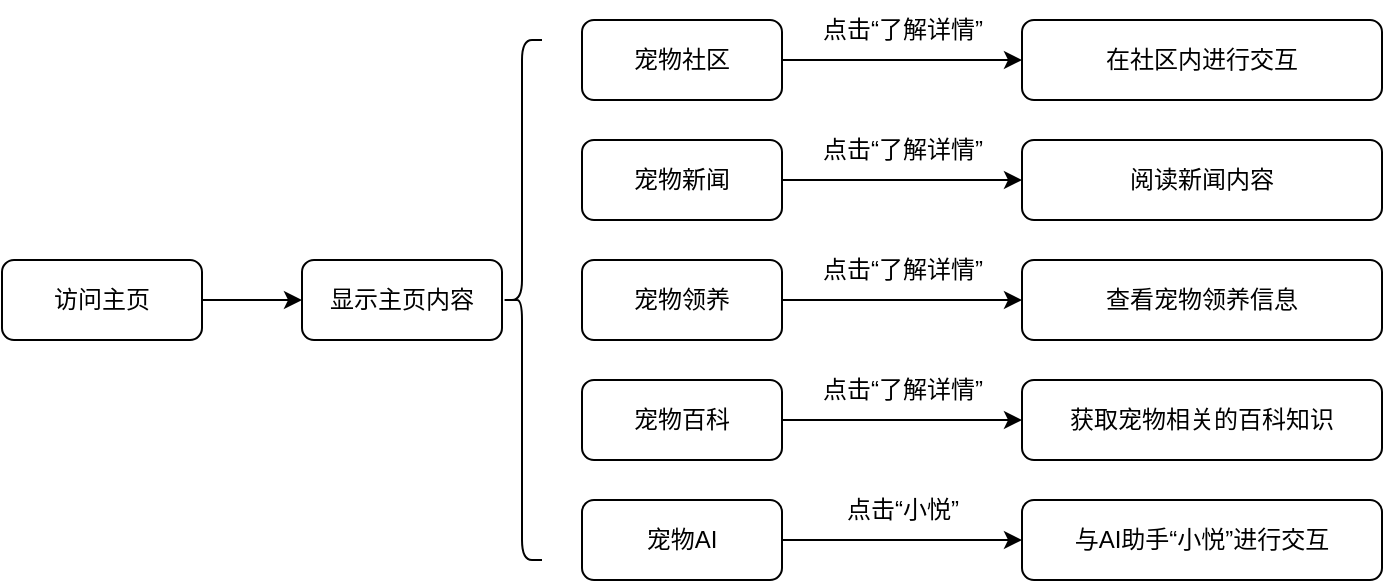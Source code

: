 <mxfile version="24.7.5">
  <diagram id="C5RBs43oDa-KdzZeNtuy" name="Page-1">
    <mxGraphModel dx="1100" dy="809" grid="1" gridSize="10" guides="1" tooltips="1" connect="1" arrows="1" fold="1" page="1" pageScale="1" pageWidth="827" pageHeight="1169" background="none" math="0" shadow="0">
      <root>
        <mxCell id="WIyWlLk6GJQsqaUBKTNV-0" />
        <mxCell id="WIyWlLk6GJQsqaUBKTNV-1" parent="WIyWlLk6GJQsqaUBKTNV-0" />
        <mxCell id="pvCQ-kOqqBF03GFjOytk-4" value="访问主页" style="rounded=1;whiteSpace=wrap;html=1;" vertex="1" parent="WIyWlLk6GJQsqaUBKTNV-1">
          <mxGeometry x="40" y="360" width="100" height="40" as="geometry" />
        </mxCell>
        <mxCell id="pvCQ-kOqqBF03GFjOytk-5" value="显示主页内容" style="rounded=1;whiteSpace=wrap;html=1;" vertex="1" parent="WIyWlLk6GJQsqaUBKTNV-1">
          <mxGeometry x="190" y="360" width="100" height="40" as="geometry" />
        </mxCell>
        <mxCell id="pvCQ-kOqqBF03GFjOytk-6" value="" style="endArrow=classic;html=1;rounded=1;exitX=1;exitY=0.5;exitDx=0;exitDy=0;" edge="1" parent="WIyWlLk6GJQsqaUBKTNV-1" source="pvCQ-kOqqBF03GFjOytk-4">
          <mxGeometry width="50" height="50" relative="1" as="geometry">
            <mxPoint x="430" y="440" as="sourcePoint" />
            <mxPoint x="190" y="380" as="targetPoint" />
          </mxGeometry>
        </mxCell>
        <mxCell id="pvCQ-kOqqBF03GFjOytk-12" value="" style="shape=curlyBracket;whiteSpace=wrap;html=1;rounded=1;labelPosition=left;verticalLabelPosition=middle;align=right;verticalAlign=middle;" vertex="1" parent="WIyWlLk6GJQsqaUBKTNV-1">
          <mxGeometry x="290" y="250" width="20" height="260" as="geometry" />
        </mxCell>
        <mxCell id="pvCQ-kOqqBF03GFjOytk-13" value="宠物社区" style="rounded=1;whiteSpace=wrap;html=1;" vertex="1" parent="WIyWlLk6GJQsqaUBKTNV-1">
          <mxGeometry x="330" y="240" width="100" height="40" as="geometry" />
        </mxCell>
        <mxCell id="pvCQ-kOqqBF03GFjOytk-14" value="宠物新闻" style="rounded=1;whiteSpace=wrap;html=1;" vertex="1" parent="WIyWlLk6GJQsqaUBKTNV-1">
          <mxGeometry x="330" y="300" width="100" height="40" as="geometry" />
        </mxCell>
        <mxCell id="pvCQ-kOqqBF03GFjOytk-15" value="宠物领养" style="rounded=1;whiteSpace=wrap;html=1;" vertex="1" parent="WIyWlLk6GJQsqaUBKTNV-1">
          <mxGeometry x="330" y="360" width="100" height="40" as="geometry" />
        </mxCell>
        <mxCell id="pvCQ-kOqqBF03GFjOytk-16" value="宠物百科" style="rounded=1;whiteSpace=wrap;html=1;" vertex="1" parent="WIyWlLk6GJQsqaUBKTNV-1">
          <mxGeometry x="330" y="420" width="100" height="40" as="geometry" />
        </mxCell>
        <mxCell id="pvCQ-kOqqBF03GFjOytk-17" value="宠物AI" style="rounded=1;whiteSpace=wrap;html=1;" vertex="1" parent="WIyWlLk6GJQsqaUBKTNV-1">
          <mxGeometry x="330" y="480" width="100" height="40" as="geometry" />
        </mxCell>
        <mxCell id="pvCQ-kOqqBF03GFjOytk-19" value="" style="endArrow=classic;html=1;rounded=1;exitX=1;exitY=0.5;exitDx=0;exitDy=0;" edge="1" parent="WIyWlLk6GJQsqaUBKTNV-1" source="pvCQ-kOqqBF03GFjOytk-13">
          <mxGeometry width="50" height="50" relative="1" as="geometry">
            <mxPoint x="430" y="250" as="sourcePoint" />
            <mxPoint x="550" y="260" as="targetPoint" />
          </mxGeometry>
        </mxCell>
        <mxCell id="pvCQ-kOqqBF03GFjOytk-24" value="点击“了解详情”" style="text;html=1;align=center;verticalAlign=middle;resizable=0;points=[];autosize=1;strokeColor=none;fillColor=none;" vertex="1" parent="WIyWlLk6GJQsqaUBKTNV-1">
          <mxGeometry x="440" y="230" width="100" height="30" as="geometry" />
        </mxCell>
        <mxCell id="pvCQ-kOqqBF03GFjOytk-25" value="" style="endArrow=classic;html=1;rounded=1;exitX=1;exitY=0.5;exitDx=0;exitDy=0;" edge="1" parent="WIyWlLk6GJQsqaUBKTNV-1">
          <mxGeometry width="50" height="50" relative="1" as="geometry">
            <mxPoint x="430" y="320" as="sourcePoint" />
            <mxPoint x="550" y="320" as="targetPoint" />
          </mxGeometry>
        </mxCell>
        <mxCell id="pvCQ-kOqqBF03GFjOytk-26" value="点击“了解详情”" style="text;html=1;align=center;verticalAlign=middle;resizable=0;points=[];autosize=1;strokeColor=none;fillColor=none;" vertex="1" parent="WIyWlLk6GJQsqaUBKTNV-1">
          <mxGeometry x="440" y="290" width="100" height="30" as="geometry" />
        </mxCell>
        <mxCell id="pvCQ-kOqqBF03GFjOytk-27" value="" style="endArrow=classic;html=1;rounded=1;exitX=1;exitY=0.5;exitDx=0;exitDy=0;" edge="1" parent="WIyWlLk6GJQsqaUBKTNV-1">
          <mxGeometry width="50" height="50" relative="1" as="geometry">
            <mxPoint x="430" y="380" as="sourcePoint" />
            <mxPoint x="550" y="380" as="targetPoint" />
          </mxGeometry>
        </mxCell>
        <mxCell id="pvCQ-kOqqBF03GFjOytk-28" value="点击“了解详情”" style="text;html=1;align=center;verticalAlign=middle;resizable=0;points=[];autosize=1;strokeColor=none;fillColor=none;" vertex="1" parent="WIyWlLk6GJQsqaUBKTNV-1">
          <mxGeometry x="440" y="350" width="100" height="30" as="geometry" />
        </mxCell>
        <mxCell id="pvCQ-kOqqBF03GFjOytk-29" value="" style="endArrow=classic;html=1;rounded=1;exitX=1;exitY=0.5;exitDx=0;exitDy=0;" edge="1" parent="WIyWlLk6GJQsqaUBKTNV-1">
          <mxGeometry width="50" height="50" relative="1" as="geometry">
            <mxPoint x="430" y="440" as="sourcePoint" />
            <mxPoint x="550" y="440" as="targetPoint" />
          </mxGeometry>
        </mxCell>
        <mxCell id="pvCQ-kOqqBF03GFjOytk-30" value="点击“了解详情”" style="text;html=1;align=center;verticalAlign=middle;resizable=0;points=[];autosize=1;strokeColor=none;fillColor=none;" vertex="1" parent="WIyWlLk6GJQsqaUBKTNV-1">
          <mxGeometry x="440" y="410" width="100" height="30" as="geometry" />
        </mxCell>
        <mxCell id="pvCQ-kOqqBF03GFjOytk-31" value="" style="endArrow=classic;html=1;rounded=1;exitX=1;exitY=0.5;exitDx=0;exitDy=0;" edge="1" parent="WIyWlLk6GJQsqaUBKTNV-1">
          <mxGeometry width="50" height="50" relative="1" as="geometry">
            <mxPoint x="430" y="500" as="sourcePoint" />
            <mxPoint x="550" y="500" as="targetPoint" />
          </mxGeometry>
        </mxCell>
        <mxCell id="pvCQ-kOqqBF03GFjOytk-32" value="点击“小悦”" style="text;html=1;align=center;verticalAlign=middle;resizable=0;points=[];autosize=1;strokeColor=none;fillColor=none;" vertex="1" parent="WIyWlLk6GJQsqaUBKTNV-1">
          <mxGeometry x="450" y="470" width="80" height="30" as="geometry" />
        </mxCell>
        <mxCell id="pvCQ-kOqqBF03GFjOytk-33" value="在社区内进行交互" style="rounded=1;whiteSpace=wrap;html=1;" vertex="1" parent="WIyWlLk6GJQsqaUBKTNV-1">
          <mxGeometry x="550" y="240" width="180" height="40" as="geometry" />
        </mxCell>
        <mxCell id="pvCQ-kOqqBF03GFjOytk-34" value="阅读新闻内容" style="rounded=1;whiteSpace=wrap;html=1;" vertex="1" parent="WIyWlLk6GJQsqaUBKTNV-1">
          <mxGeometry x="550" y="300" width="180" height="40" as="geometry" />
        </mxCell>
        <mxCell id="pvCQ-kOqqBF03GFjOytk-35" value="查看宠物领养信息" style="rounded=1;whiteSpace=wrap;html=1;" vertex="1" parent="WIyWlLk6GJQsqaUBKTNV-1">
          <mxGeometry x="550" y="360" width="180" height="40" as="geometry" />
        </mxCell>
        <mxCell id="pvCQ-kOqqBF03GFjOytk-36" value="获取宠物相关的百科知识" style="rounded=1;whiteSpace=wrap;html=1;" vertex="1" parent="WIyWlLk6GJQsqaUBKTNV-1">
          <mxGeometry x="550" y="420" width="180" height="40" as="geometry" />
        </mxCell>
        <mxCell id="pvCQ-kOqqBF03GFjOytk-37" value="与AI助手“小悦”进行交互" style="rounded=1;whiteSpace=wrap;html=1;" vertex="1" parent="WIyWlLk6GJQsqaUBKTNV-1">
          <mxGeometry x="550" y="480" width="180" height="40" as="geometry" />
        </mxCell>
      </root>
    </mxGraphModel>
  </diagram>
</mxfile>
